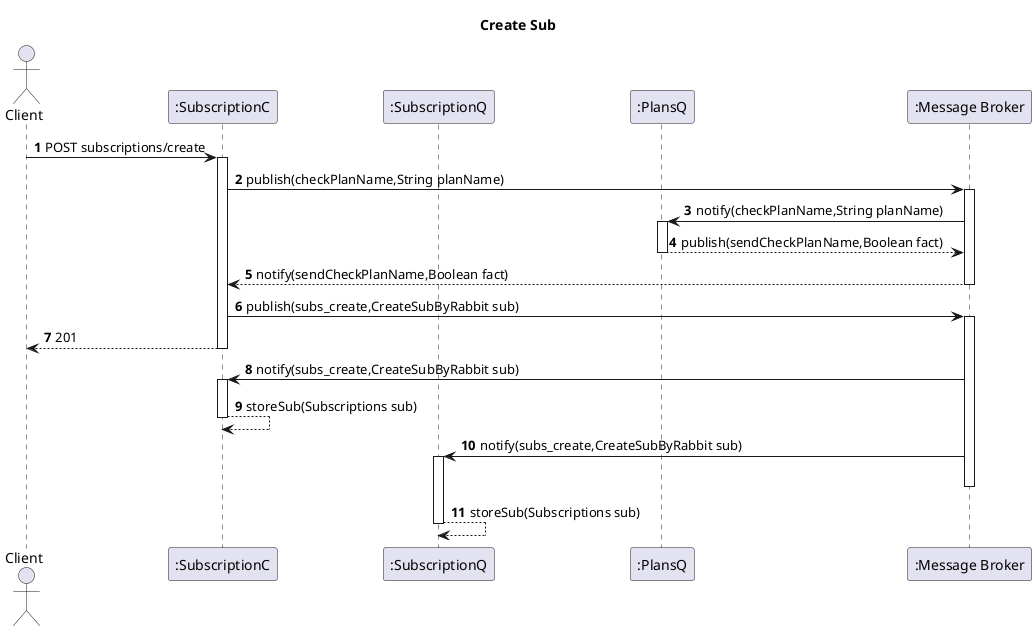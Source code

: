 @startuml
'https://plantuml.com/sequence-diagram
autoactivate on
autonumber
title  Create Sub

autonumber

actor "Client" as Ac

participant ":SubscriptionC" as SubC
participant ":SubscriptionQ" as SubQ
participant ":PlansQ" as Plans
participant ":Message Broker" as Broker

Ac->SubC:POST subscriptions/create
SubC->Broker: publish(checkPlanName,String planName)
Broker->Plans:notify(checkPlanName,String planName)
Plans-->Broker: publish(sendCheckPlanName,Boolean fact)

Broker-->SubC: notify(sendCheckPlanName,Boolean fact)
SubC->Broker:publish(subs_create,CreateSubByRabbit sub)
SubC-->Ac:201

Broker->SubC:notify(subs_create,CreateSubByRabbit sub)
SubC-->SubC:storeSub(Subscriptions sub)
Broker->SubQ:notify(subs_create,CreateSubByRabbit sub)
deactivate Broker

SubQ-->SubQ:storeSub(Subscriptions sub)

@enduml
